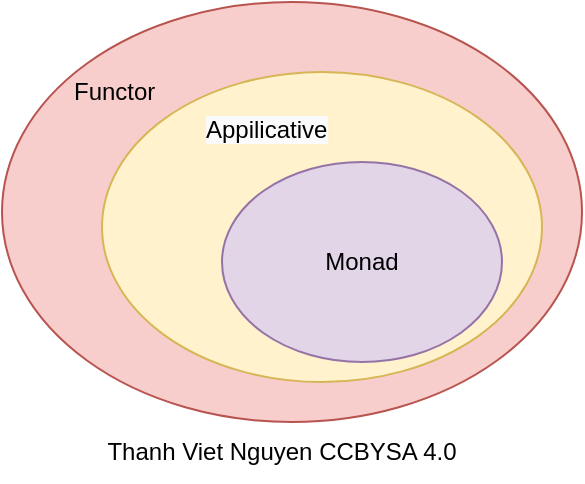 <mxfile version="25.0.2">
  <diagram name="Page-1" id="sg9TavfE5MA7i4shBwbE">
    <mxGraphModel dx="1392" dy="876" grid="1" gridSize="10" guides="1" tooltips="1" connect="1" arrows="1" fold="1" page="1" pageScale="1" pageWidth="850" pageHeight="1100" math="0" shadow="0">
      <root>
        <mxCell id="0" />
        <mxCell id="1" parent="0" />
        <mxCell id="A0bGRwV5jOeBm8B01lAJ-3" value="" style="ellipse;whiteSpace=wrap;html=1;fillColor=#f8cecc;strokeColor=#b85450;" parent="1" vertex="1">
          <mxGeometry x="90" y="350" width="290" height="210" as="geometry" />
        </mxCell>
        <mxCell id="A0bGRwV5jOeBm8B01lAJ-4" value="" style="ellipse;whiteSpace=wrap;html=1;fillColor=#fff2cc;strokeColor=#d6b656;" parent="1" vertex="1">
          <mxGeometry x="140" y="385" width="220" height="155" as="geometry" />
        </mxCell>
        <mxCell id="A0bGRwV5jOeBm8B01lAJ-5" value="Functor" style="text;strokeColor=none;fillColor=none;align=left;verticalAlign=middle;spacingLeft=4;spacingRight=4;overflow=hidden;points=[[0,0.5],[1,0.5]];portConstraint=eastwest;rotatable=0;whiteSpace=wrap;html=1;" parent="1" vertex="1">
          <mxGeometry x="120" y="380" width="80" height="30" as="geometry" />
        </mxCell>
        <mxCell id="A0bGRwV5jOeBm8B01lAJ-6" value="&lt;span style=&quot;color: rgb(0, 0, 0); font-family: Helvetica; font-size: 12px; font-style: normal; font-variant-ligatures: normal; font-variant-caps: normal; font-weight: 400; letter-spacing: normal; orphans: 2; text-align: center; text-indent: 0px; text-transform: none; widows: 2; word-spacing: 0px; -webkit-text-stroke-width: 0px; white-space: normal; background-color: rgb(251, 251, 251); text-decoration-thickness: initial; text-decoration-style: initial; text-decoration-color: initial; display: inline !important; float: none;&quot;&gt;Appilicative&lt;/span&gt;" style="text;whiteSpace=wrap;html=1;" parent="1" vertex="1">
          <mxGeometry x="190" y="400" width="90" height="40" as="geometry" />
        </mxCell>
        <mxCell id="A0bGRwV5jOeBm8B01lAJ-7" value="Monad" style="ellipse;whiteSpace=wrap;html=1;fillColor=#e1d5e7;strokeColor=#9673a6;" parent="1" vertex="1">
          <mxGeometry x="200" y="430" width="140" height="100" as="geometry" />
        </mxCell>
        <mxCell id="cgz9KtMrHBNqFp9b-QcK-1" value="Thanh Viet Nguyen CCBYSA 4.0" style="text;html=1;align=center;verticalAlign=middle;whiteSpace=wrap;rounded=0;" parent="1" vertex="1">
          <mxGeometry x="120" y="560" width="220" height="30" as="geometry" />
        </mxCell>
      </root>
    </mxGraphModel>
  </diagram>
</mxfile>
